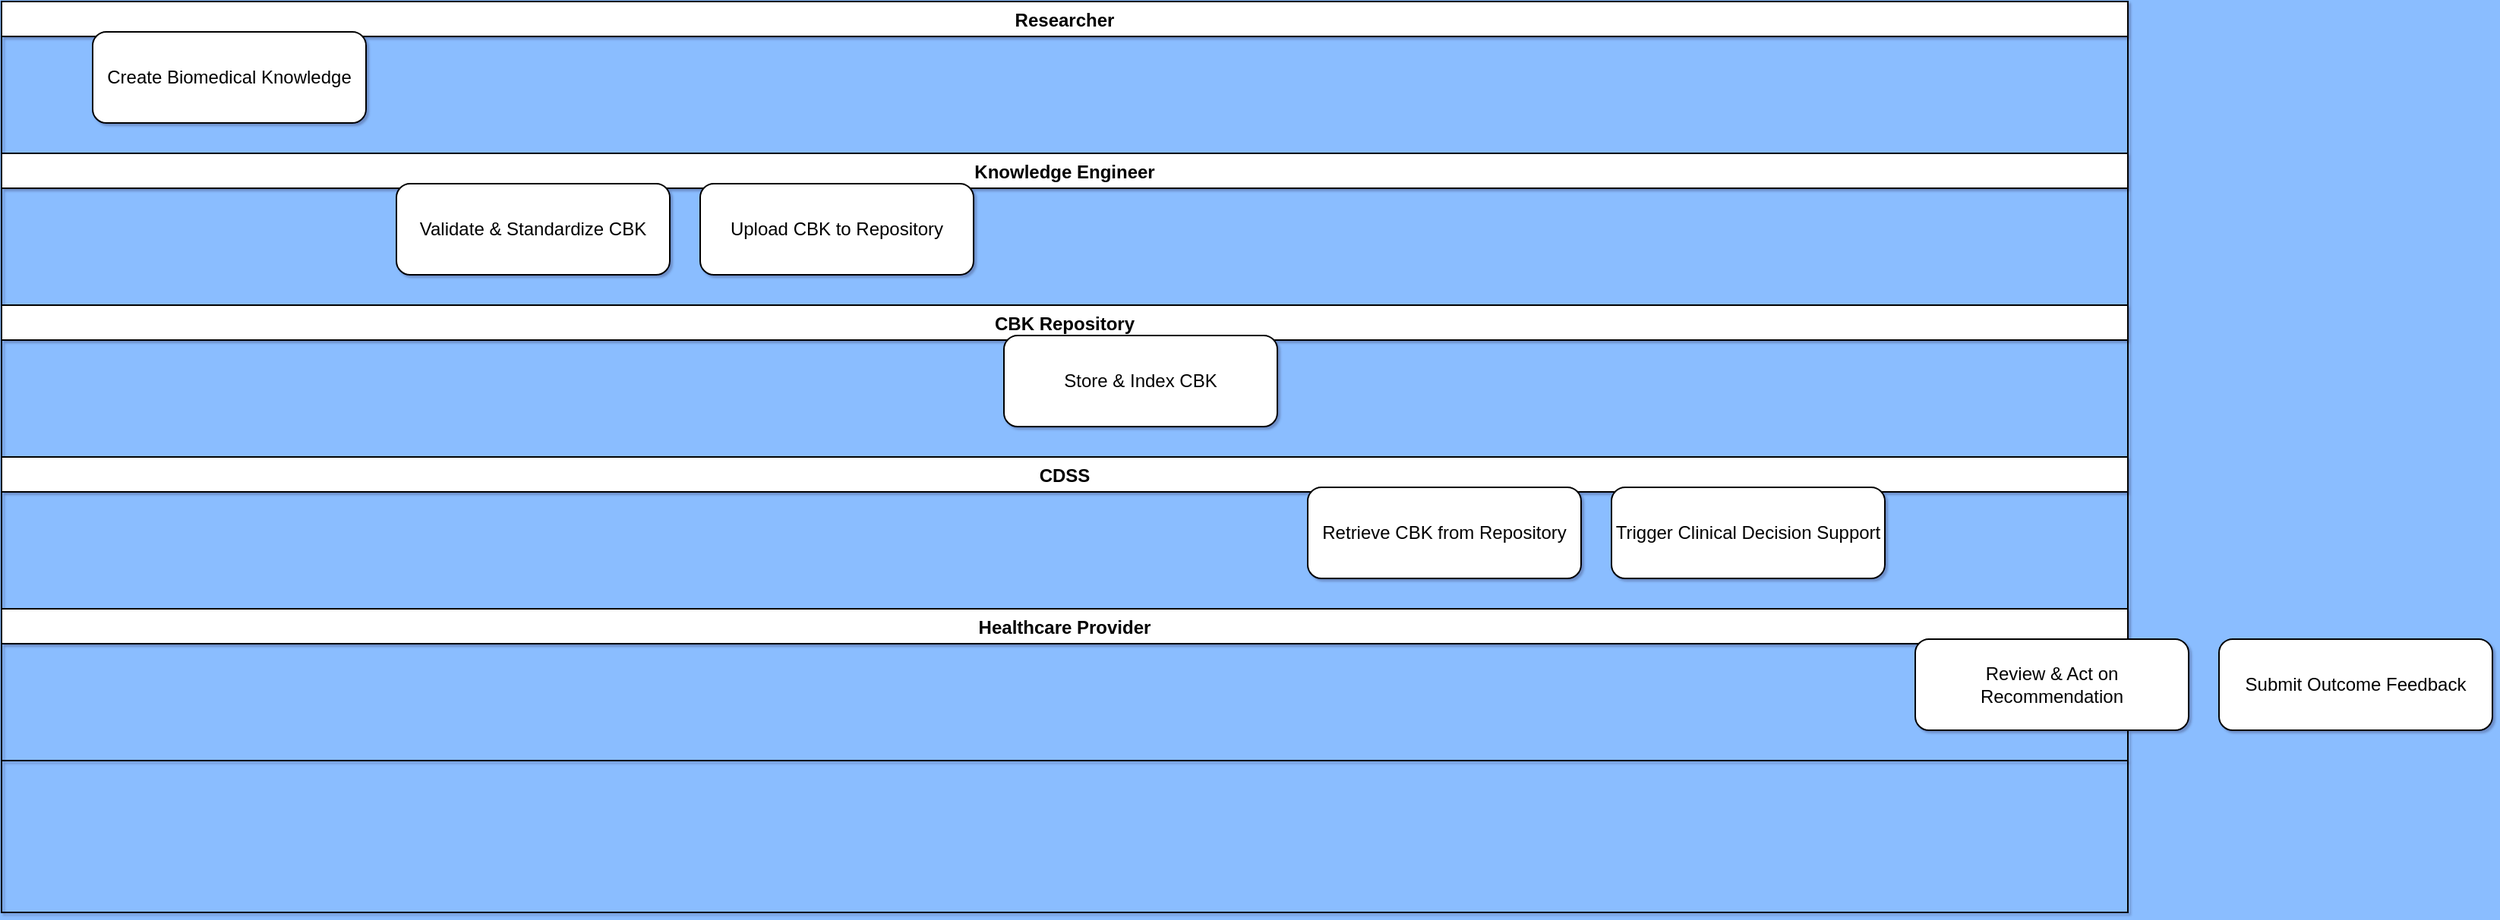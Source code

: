 <mxfile version="27.1.1">
  <diagram name="CBK BPMN Model" id="cbk_bpmn_model">
    <mxGraphModel dx="1426" dy="743" grid="1" gridSize="10" guides="1" tooltips="1" connect="1" arrows="1" fold="1" page="1" pageScale="1" pageWidth="827" pageHeight="1169" background="#8ABDFF" math="0" shadow="1">
      <root>
        <mxCell id="0" />
        <mxCell id="1" parent="0" />
        <mxCell id="pool1" value="CBK Mobilization Process" style="swimlane;horizontal=1;" parent="1" vertex="1">
          <mxGeometry x="20" y="20" width="1400" height="600" as="geometry" />
        </mxCell>
        <mxCell id="lane1" value="Researcher" style="swimlane;horizontal=1;" parent="pool1" vertex="1">
          <mxGeometry width="1400" height="100" as="geometry" />
        </mxCell>
        <mxCell id="task10" value="Create Biomedical Knowledge" style="rounded=1;whiteSpace=wrap;html=1;" parent="lane1" vertex="1">
          <mxGeometry x="60" y="20" width="180" height="60" as="geometry" />
        </mxCell>
        <mxCell id="lane2" value="Knowledge Engineer" style="swimlane;horizontal=1;" parent="pool1" vertex="1">
          <mxGeometry y="100" width="1400" height="100" as="geometry" />
        </mxCell>
        <mxCell id="task11" value="Validate &amp; Standardize CBK" style="rounded=1;whiteSpace=wrap;html=1;" parent="lane2" vertex="1">
          <mxGeometry x="260" y="20" width="180" height="60" as="geometry" />
        </mxCell>
        <mxCell id="task12" value="Upload CBK to Repository" style="rounded=1;whiteSpace=wrap;html=1;" parent="lane2" vertex="1">
          <mxGeometry x="460" y="20" width="180" height="60" as="geometry" />
        </mxCell>
        <mxCell id="lane3" value="CBK Repository" style="swimlane;horizontal=1;" parent="pool1" vertex="1">
          <mxGeometry y="200" width="1400" height="100" as="geometry" />
        </mxCell>
        <mxCell id="task13" value="Store &amp; Index CBK" style="rounded=1;whiteSpace=wrap;html=1;" parent="lane3" vertex="1">
          <mxGeometry x="660" y="20" width="180" height="60" as="geometry" />
        </mxCell>
        <mxCell id="lane4" value="CDSS" style="swimlane;horizontal=1;" parent="pool1" vertex="1">
          <mxGeometry y="300" width="1400" height="100" as="geometry" />
        </mxCell>
        <mxCell id="task14" value="Retrieve CBK from Repository" style="rounded=1;whiteSpace=wrap;html=1;" parent="lane4" vertex="1">
          <mxGeometry x="860" y="20" width="180" height="60" as="geometry" />
        </mxCell>
        <mxCell id="task15" value="Trigger Clinical Decision Support" style="rounded=1;whiteSpace=wrap;html=1;" parent="lane4" vertex="1">
          <mxGeometry x="1060" y="20" width="180" height="60" as="geometry" />
        </mxCell>
        <mxCell id="lane5" value="Healthcare Provider" style="swimlane;horizontal=1;" parent="pool1" vertex="1">
          <mxGeometry y="400" width="1400" height="100" as="geometry" />
        </mxCell>
        <mxCell id="task16" value="Review &amp; Act on Recommendation" style="rounded=1;whiteSpace=wrap;html=1;" parent="lane5" vertex="1">
          <mxGeometry x="1260" y="20" width="180" height="60" as="geometry" />
        </mxCell>
        <mxCell id="task17" value="Submit Outcome Feedback" style="rounded=1;whiteSpace=wrap;html=1;" parent="lane5" vertex="1">
          <mxGeometry x="1460" y="20" width="180" height="60" as="geometry" />
        </mxCell>
      </root>
    </mxGraphModel>
  </diagram>
</mxfile>
